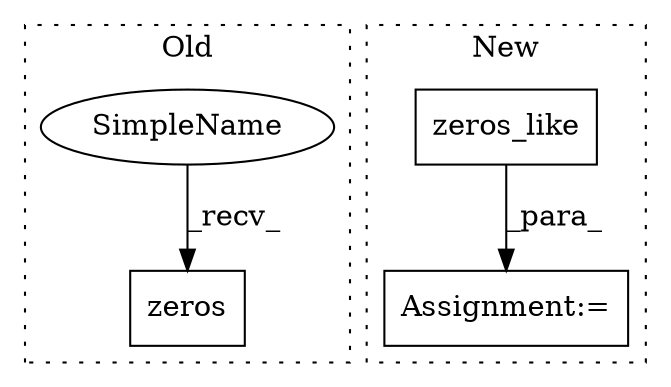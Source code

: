 digraph G {
subgraph cluster0 {
3 [label="zeros" a="32" s="6100,6136" l="11,2" shape="box"];
4 [label="SimpleName" a="42" s="6094" l="5" shape="ellipse"];
label = "Old";
style="dotted";
}
subgraph cluster1 {
1 [label="zeros_like" a="32" s="6760,6772" l="11,1" shape="box"];
2 [label="Assignment:=" a="7" s="6728" l="1" shape="box"];
label = "New";
style="dotted";
}
1 -> 2 [label="_para_"];
4 -> 3 [label="_recv_"];
}